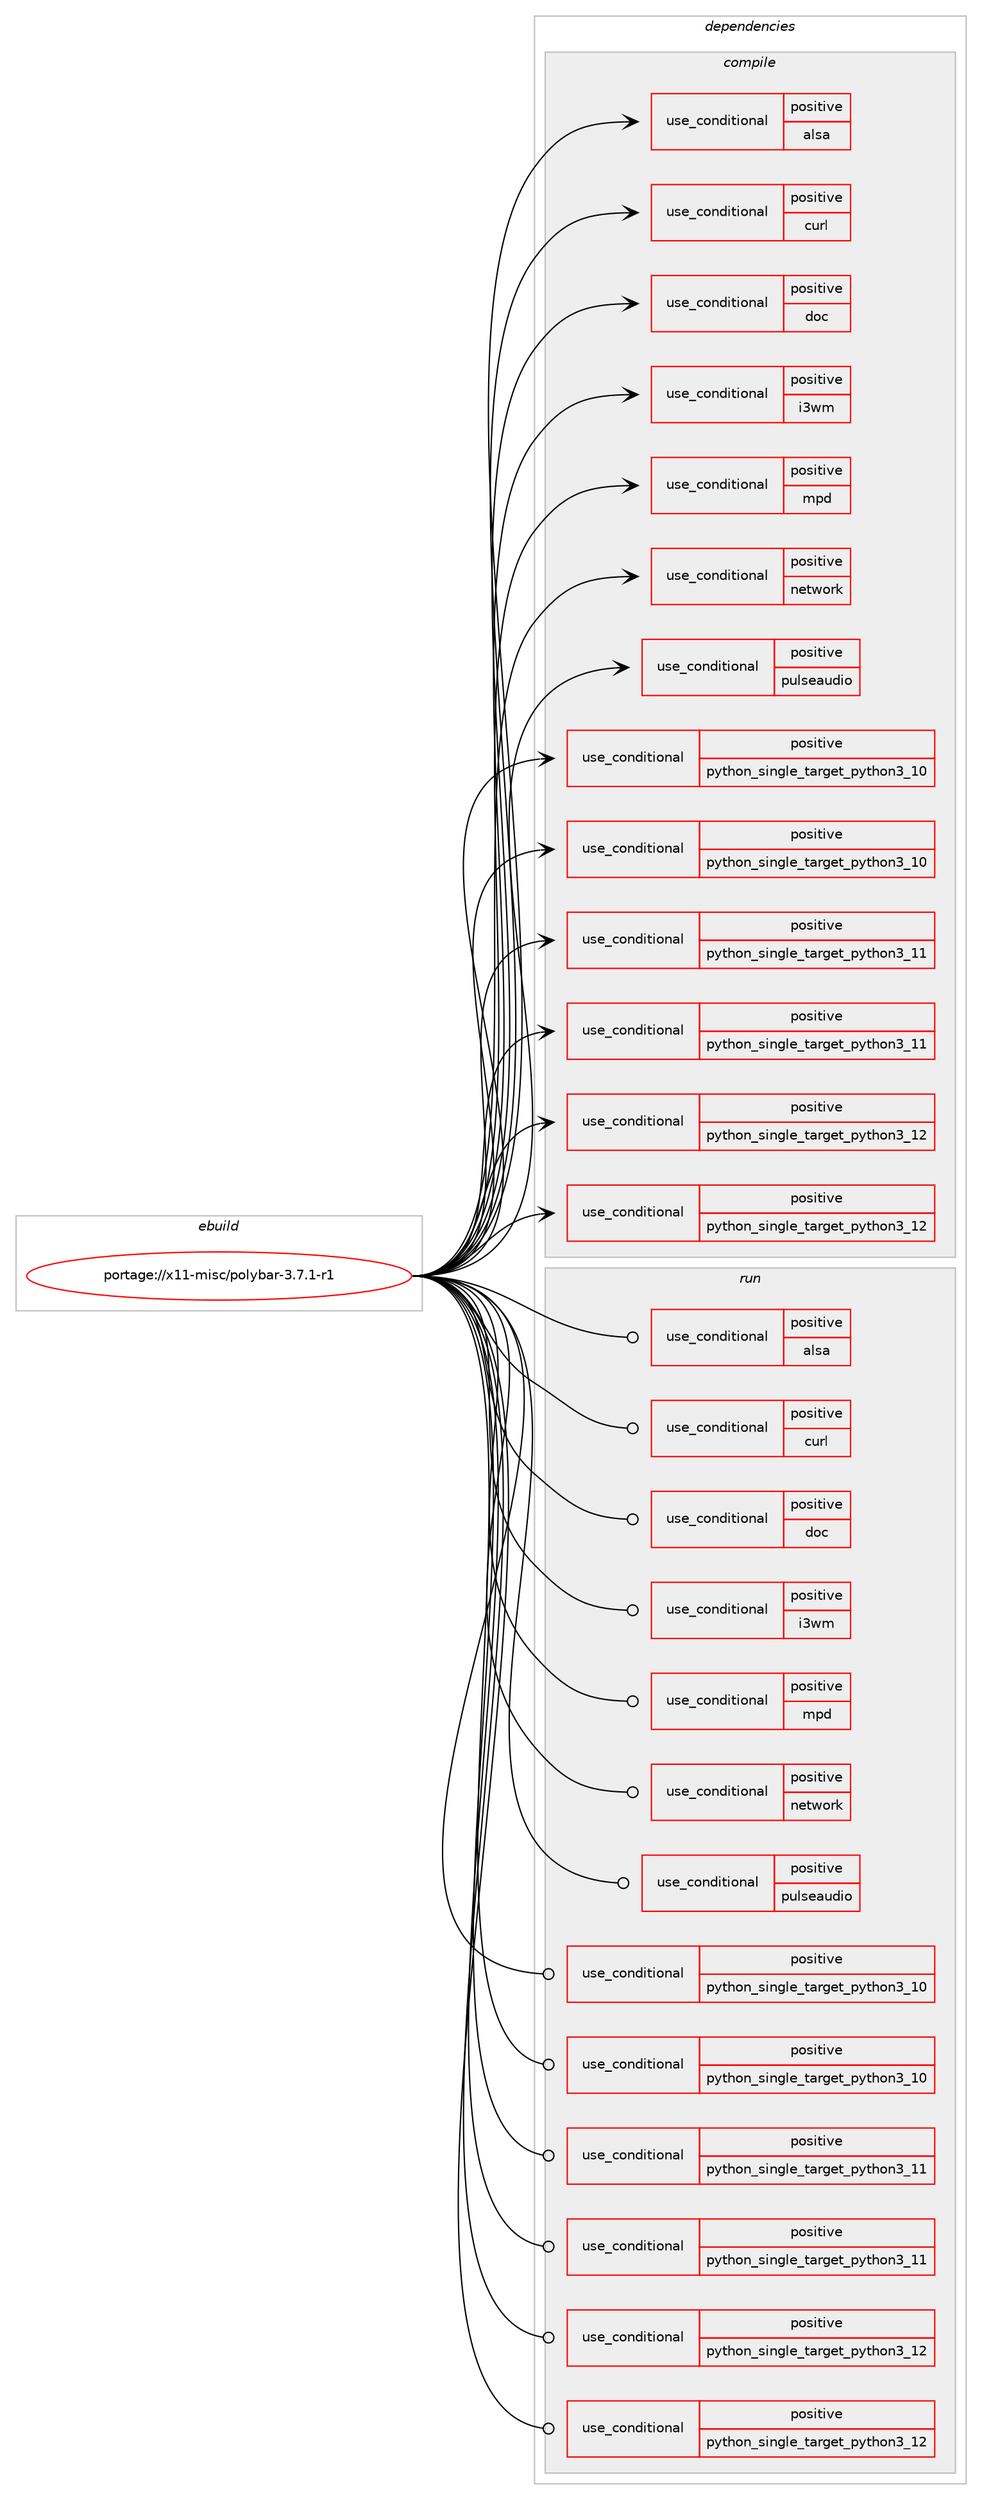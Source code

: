 digraph prolog {

# *************
# Graph options
# *************

newrank=true;
concentrate=true;
compound=true;
graph [rankdir=LR,fontname=Helvetica,fontsize=10,ranksep=1.5];#, ranksep=2.5, nodesep=0.2];
edge  [arrowhead=vee];
node  [fontname=Helvetica,fontsize=10];

# **********
# The ebuild
# **********

subgraph cluster_leftcol {
color=gray;
rank=same;
label=<<i>ebuild</i>>;
id [label="portage://x11-misc/polybar-3.7.1-r1", color=red, width=4, href="../x11-misc/polybar-3.7.1-r1.svg"];
}

# ****************
# The dependencies
# ****************

subgraph cluster_midcol {
color=gray;
label=<<i>dependencies</i>>;
subgraph cluster_compile {
fillcolor="#eeeeee";
style=filled;
label=<<i>compile</i>>;
subgraph cond13032 {
dependency18999 [label=<<TABLE BORDER="0" CELLBORDER="1" CELLSPACING="0" CELLPADDING="4"><TR><TD ROWSPAN="3" CELLPADDING="10">use_conditional</TD></TR><TR><TD>positive</TD></TR><TR><TD>alsa</TD></TR></TABLE>>, shape=none, color=red];
# *** BEGIN UNKNOWN DEPENDENCY TYPE (TODO) ***
# dependency18999 -> package_dependency(portage://x11-misc/polybar-3.7.1-r1,install,no,media-libs,alsa-lib,none,[,,],[],[])
# *** END UNKNOWN DEPENDENCY TYPE (TODO) ***

}
id:e -> dependency18999:w [weight=20,style="solid",arrowhead="vee"];
subgraph cond13033 {
dependency19000 [label=<<TABLE BORDER="0" CELLBORDER="1" CELLSPACING="0" CELLPADDING="4"><TR><TD ROWSPAN="3" CELLPADDING="10">use_conditional</TD></TR><TR><TD>positive</TD></TR><TR><TD>curl</TD></TR></TABLE>>, shape=none, color=red];
# *** BEGIN UNKNOWN DEPENDENCY TYPE (TODO) ***
# dependency19000 -> package_dependency(portage://x11-misc/polybar-3.7.1-r1,install,no,net-misc,curl,none,[,,],[],[])
# *** END UNKNOWN DEPENDENCY TYPE (TODO) ***

}
id:e -> dependency19000:w [weight=20,style="solid",arrowhead="vee"];
subgraph cond13034 {
dependency19001 [label=<<TABLE BORDER="0" CELLBORDER="1" CELLSPACING="0" CELLPADDING="4"><TR><TD ROWSPAN="3" CELLPADDING="10">use_conditional</TD></TR><TR><TD>positive</TD></TR><TR><TD>doc</TD></TR></TABLE>>, shape=none, color=red];
# *** BEGIN UNKNOWN DEPENDENCY TYPE (TODO) ***
# dependency19001 -> package_dependency(portage://x11-misc/polybar-3.7.1-r1,install,no,dev-python,sphinx,none,[,,],[],[])
# *** END UNKNOWN DEPENDENCY TYPE (TODO) ***

}
id:e -> dependency19001:w [weight=20,style="solid",arrowhead="vee"];
subgraph cond13035 {
dependency19002 [label=<<TABLE BORDER="0" CELLBORDER="1" CELLSPACING="0" CELLPADDING="4"><TR><TD ROWSPAN="3" CELLPADDING="10">use_conditional</TD></TR><TR><TD>positive</TD></TR><TR><TD>i3wm</TD></TR></TABLE>>, shape=none, color=red];
# *** BEGIN UNKNOWN DEPENDENCY TYPE (TODO) ***
# dependency19002 -> package_dependency(portage://x11-misc/polybar-3.7.1-r1,install,no,dev-libs,jsoncpp,none,[,,],any_same_slot,[])
# *** END UNKNOWN DEPENDENCY TYPE (TODO) ***

# *** BEGIN UNKNOWN DEPENDENCY TYPE (TODO) ***
# dependency19002 -> package_dependency(portage://x11-misc/polybar-3.7.1-r1,install,no,x11-wm,i3,none,[,,],[],[])
# *** END UNKNOWN DEPENDENCY TYPE (TODO) ***

}
id:e -> dependency19002:w [weight=20,style="solid",arrowhead="vee"];
subgraph cond13036 {
dependency19003 [label=<<TABLE BORDER="0" CELLBORDER="1" CELLSPACING="0" CELLPADDING="4"><TR><TD ROWSPAN="3" CELLPADDING="10">use_conditional</TD></TR><TR><TD>positive</TD></TR><TR><TD>mpd</TD></TR></TABLE>>, shape=none, color=red];
# *** BEGIN UNKNOWN DEPENDENCY TYPE (TODO) ***
# dependency19003 -> package_dependency(portage://x11-misc/polybar-3.7.1-r1,install,no,media-libs,libmpdclient,none,[,,],[],[])
# *** END UNKNOWN DEPENDENCY TYPE (TODO) ***

}
id:e -> dependency19003:w [weight=20,style="solid",arrowhead="vee"];
subgraph cond13037 {
dependency19004 [label=<<TABLE BORDER="0" CELLBORDER="1" CELLSPACING="0" CELLPADDING="4"><TR><TD ROWSPAN="3" CELLPADDING="10">use_conditional</TD></TR><TR><TD>positive</TD></TR><TR><TD>network</TD></TR></TABLE>>, shape=none, color=red];
# *** BEGIN UNKNOWN DEPENDENCY TYPE (TODO) ***
# dependency19004 -> package_dependency(portage://x11-misc/polybar-3.7.1-r1,install,no,dev-libs,libnl,none,[,,],[slot(3)],[])
# *** END UNKNOWN DEPENDENCY TYPE (TODO) ***

}
id:e -> dependency19004:w [weight=20,style="solid",arrowhead="vee"];
subgraph cond13038 {
dependency19005 [label=<<TABLE BORDER="0" CELLBORDER="1" CELLSPACING="0" CELLPADDING="4"><TR><TD ROWSPAN="3" CELLPADDING="10">use_conditional</TD></TR><TR><TD>positive</TD></TR><TR><TD>pulseaudio</TD></TR></TABLE>>, shape=none, color=red];
# *** BEGIN UNKNOWN DEPENDENCY TYPE (TODO) ***
# dependency19005 -> package_dependency(portage://x11-misc/polybar-3.7.1-r1,install,no,media-libs,libpulse,none,[,,],[],[])
# *** END UNKNOWN DEPENDENCY TYPE (TODO) ***

}
id:e -> dependency19005:w [weight=20,style="solid",arrowhead="vee"];
subgraph cond13039 {
dependency19006 [label=<<TABLE BORDER="0" CELLBORDER="1" CELLSPACING="0" CELLPADDING="4"><TR><TD ROWSPAN="3" CELLPADDING="10">use_conditional</TD></TR><TR><TD>positive</TD></TR><TR><TD>python_single_target_python3_10</TD></TR></TABLE>>, shape=none, color=red];
# *** BEGIN UNKNOWN DEPENDENCY TYPE (TODO) ***
# dependency19006 -> package_dependency(portage://x11-misc/polybar-3.7.1-r1,install,no,dev-lang,python,none,[,,],[slot(3.10)],[])
# *** END UNKNOWN DEPENDENCY TYPE (TODO) ***

}
id:e -> dependency19006:w [weight=20,style="solid",arrowhead="vee"];
subgraph cond13040 {
dependency19007 [label=<<TABLE BORDER="0" CELLBORDER="1" CELLSPACING="0" CELLPADDING="4"><TR><TD ROWSPAN="3" CELLPADDING="10">use_conditional</TD></TR><TR><TD>positive</TD></TR><TR><TD>python_single_target_python3_10</TD></TR></TABLE>>, shape=none, color=red];
# *** BEGIN UNKNOWN DEPENDENCY TYPE (TODO) ***
# dependency19007 -> package_dependency(portage://x11-misc/polybar-3.7.1-r1,install,no,x11-base,xcb-proto,none,[,,],[],[use(enable(python_targets_python3_10),negative)])
# *** END UNKNOWN DEPENDENCY TYPE (TODO) ***

}
id:e -> dependency19007:w [weight=20,style="solid",arrowhead="vee"];
subgraph cond13041 {
dependency19008 [label=<<TABLE BORDER="0" CELLBORDER="1" CELLSPACING="0" CELLPADDING="4"><TR><TD ROWSPAN="3" CELLPADDING="10">use_conditional</TD></TR><TR><TD>positive</TD></TR><TR><TD>python_single_target_python3_11</TD></TR></TABLE>>, shape=none, color=red];
# *** BEGIN UNKNOWN DEPENDENCY TYPE (TODO) ***
# dependency19008 -> package_dependency(portage://x11-misc/polybar-3.7.1-r1,install,no,dev-lang,python,none,[,,],[slot(3.11)],[])
# *** END UNKNOWN DEPENDENCY TYPE (TODO) ***

}
id:e -> dependency19008:w [weight=20,style="solid",arrowhead="vee"];
subgraph cond13042 {
dependency19009 [label=<<TABLE BORDER="0" CELLBORDER="1" CELLSPACING="0" CELLPADDING="4"><TR><TD ROWSPAN="3" CELLPADDING="10">use_conditional</TD></TR><TR><TD>positive</TD></TR><TR><TD>python_single_target_python3_11</TD></TR></TABLE>>, shape=none, color=red];
# *** BEGIN UNKNOWN DEPENDENCY TYPE (TODO) ***
# dependency19009 -> package_dependency(portage://x11-misc/polybar-3.7.1-r1,install,no,x11-base,xcb-proto,none,[,,],[],[use(enable(python_targets_python3_11),negative)])
# *** END UNKNOWN DEPENDENCY TYPE (TODO) ***

}
id:e -> dependency19009:w [weight=20,style="solid",arrowhead="vee"];
subgraph cond13043 {
dependency19010 [label=<<TABLE BORDER="0" CELLBORDER="1" CELLSPACING="0" CELLPADDING="4"><TR><TD ROWSPAN="3" CELLPADDING="10">use_conditional</TD></TR><TR><TD>positive</TD></TR><TR><TD>python_single_target_python3_12</TD></TR></TABLE>>, shape=none, color=red];
# *** BEGIN UNKNOWN DEPENDENCY TYPE (TODO) ***
# dependency19010 -> package_dependency(portage://x11-misc/polybar-3.7.1-r1,install,no,dev-lang,python,none,[,,],[slot(3.12)],[])
# *** END UNKNOWN DEPENDENCY TYPE (TODO) ***

}
id:e -> dependency19010:w [weight=20,style="solid",arrowhead="vee"];
subgraph cond13044 {
dependency19011 [label=<<TABLE BORDER="0" CELLBORDER="1" CELLSPACING="0" CELLPADDING="4"><TR><TD ROWSPAN="3" CELLPADDING="10">use_conditional</TD></TR><TR><TD>positive</TD></TR><TR><TD>python_single_target_python3_12</TD></TR></TABLE>>, shape=none, color=red];
# *** BEGIN UNKNOWN DEPENDENCY TYPE (TODO) ***
# dependency19011 -> package_dependency(portage://x11-misc/polybar-3.7.1-r1,install,no,x11-base,xcb-proto,none,[,,],[],[use(enable(python_targets_python3_12),negative)])
# *** END UNKNOWN DEPENDENCY TYPE (TODO) ***

}
id:e -> dependency19011:w [weight=20,style="solid",arrowhead="vee"];
# *** BEGIN UNKNOWN DEPENDENCY TYPE (TODO) ***
# id -> package_dependency(portage://x11-misc/polybar-3.7.1-r1,install,no,dev-libs,libuv,none,[,,],any_same_slot,[])
# *** END UNKNOWN DEPENDENCY TYPE (TODO) ***

# *** BEGIN UNKNOWN DEPENDENCY TYPE (TODO) ***
# id -> package_dependency(portage://x11-misc/polybar-3.7.1-r1,install,no,media-libs,fontconfig,none,[,,],[],[])
# *** END UNKNOWN DEPENDENCY TYPE (TODO) ***

# *** BEGIN UNKNOWN DEPENDENCY TYPE (TODO) ***
# id -> package_dependency(portage://x11-misc/polybar-3.7.1-r1,install,no,media-libs,freetype,none,[,,],[],[])
# *** END UNKNOWN DEPENDENCY TYPE (TODO) ***

# *** BEGIN UNKNOWN DEPENDENCY TYPE (TODO) ***
# id -> package_dependency(portage://x11-misc/polybar-3.7.1-r1,install,no,x11-base,xorg-proto,none,[,,],[],[])
# *** END UNKNOWN DEPENDENCY TYPE (TODO) ***

# *** BEGIN UNKNOWN DEPENDENCY TYPE (TODO) ***
# id -> package_dependency(portage://x11-misc/polybar-3.7.1-r1,install,no,x11-libs,cairo,none,[,,],[],[use(enable(X),none),use(enable(xcb),positive)])
# *** END UNKNOWN DEPENDENCY TYPE (TODO) ***

# *** BEGIN UNKNOWN DEPENDENCY TYPE (TODO) ***
# id -> package_dependency(portage://x11-misc/polybar-3.7.1-r1,install,no,x11-libs,libxcb,none,[,,],any_same_slot,[])
# *** END UNKNOWN DEPENDENCY TYPE (TODO) ***

# *** BEGIN UNKNOWN DEPENDENCY TYPE (TODO) ***
# id -> package_dependency(portage://x11-misc/polybar-3.7.1-r1,install,no,x11-libs,xcb-util,none,[,,],[],[])
# *** END UNKNOWN DEPENDENCY TYPE (TODO) ***

# *** BEGIN UNKNOWN DEPENDENCY TYPE (TODO) ***
# id -> package_dependency(portage://x11-misc/polybar-3.7.1-r1,install,no,x11-libs,xcb-util-cursor,none,[,,],[],[])
# *** END UNKNOWN DEPENDENCY TYPE (TODO) ***

# *** BEGIN UNKNOWN DEPENDENCY TYPE (TODO) ***
# id -> package_dependency(portage://x11-misc/polybar-3.7.1-r1,install,no,x11-libs,xcb-util-image,none,[,,],[],[])
# *** END UNKNOWN DEPENDENCY TYPE (TODO) ***

# *** BEGIN UNKNOWN DEPENDENCY TYPE (TODO) ***
# id -> package_dependency(portage://x11-misc/polybar-3.7.1-r1,install,no,x11-libs,xcb-util-wm,none,[,,],[],[])
# *** END UNKNOWN DEPENDENCY TYPE (TODO) ***

# *** BEGIN UNKNOWN DEPENDENCY TYPE (TODO) ***
# id -> package_dependency(portage://x11-misc/polybar-3.7.1-r1,install,no,x11-libs,xcb-util-xrm,none,[,,],[],[])
# *** END UNKNOWN DEPENDENCY TYPE (TODO) ***

}
subgraph cluster_compileandrun {
fillcolor="#eeeeee";
style=filled;
label=<<i>compile and run</i>>;
}
subgraph cluster_run {
fillcolor="#eeeeee";
style=filled;
label=<<i>run</i>>;
subgraph cond13045 {
dependency19012 [label=<<TABLE BORDER="0" CELLBORDER="1" CELLSPACING="0" CELLPADDING="4"><TR><TD ROWSPAN="3" CELLPADDING="10">use_conditional</TD></TR><TR><TD>positive</TD></TR><TR><TD>alsa</TD></TR></TABLE>>, shape=none, color=red];
# *** BEGIN UNKNOWN DEPENDENCY TYPE (TODO) ***
# dependency19012 -> package_dependency(portage://x11-misc/polybar-3.7.1-r1,run,no,media-libs,alsa-lib,none,[,,],[],[])
# *** END UNKNOWN DEPENDENCY TYPE (TODO) ***

}
id:e -> dependency19012:w [weight=20,style="solid",arrowhead="odot"];
subgraph cond13046 {
dependency19013 [label=<<TABLE BORDER="0" CELLBORDER="1" CELLSPACING="0" CELLPADDING="4"><TR><TD ROWSPAN="3" CELLPADDING="10">use_conditional</TD></TR><TR><TD>positive</TD></TR><TR><TD>curl</TD></TR></TABLE>>, shape=none, color=red];
# *** BEGIN UNKNOWN DEPENDENCY TYPE (TODO) ***
# dependency19013 -> package_dependency(portage://x11-misc/polybar-3.7.1-r1,run,no,net-misc,curl,none,[,,],[],[])
# *** END UNKNOWN DEPENDENCY TYPE (TODO) ***

}
id:e -> dependency19013:w [weight=20,style="solid",arrowhead="odot"];
subgraph cond13047 {
dependency19014 [label=<<TABLE BORDER="0" CELLBORDER="1" CELLSPACING="0" CELLPADDING="4"><TR><TD ROWSPAN="3" CELLPADDING="10">use_conditional</TD></TR><TR><TD>positive</TD></TR><TR><TD>doc</TD></TR></TABLE>>, shape=none, color=red];
# *** BEGIN UNKNOWN DEPENDENCY TYPE (TODO) ***
# dependency19014 -> package_dependency(portage://x11-misc/polybar-3.7.1-r1,run,no,dev-python,sphinx,none,[,,],[],[])
# *** END UNKNOWN DEPENDENCY TYPE (TODO) ***

}
id:e -> dependency19014:w [weight=20,style="solid",arrowhead="odot"];
subgraph cond13048 {
dependency19015 [label=<<TABLE BORDER="0" CELLBORDER="1" CELLSPACING="0" CELLPADDING="4"><TR><TD ROWSPAN="3" CELLPADDING="10">use_conditional</TD></TR><TR><TD>positive</TD></TR><TR><TD>i3wm</TD></TR></TABLE>>, shape=none, color=red];
# *** BEGIN UNKNOWN DEPENDENCY TYPE (TODO) ***
# dependency19015 -> package_dependency(portage://x11-misc/polybar-3.7.1-r1,run,no,dev-libs,jsoncpp,none,[,,],any_same_slot,[])
# *** END UNKNOWN DEPENDENCY TYPE (TODO) ***

# *** BEGIN UNKNOWN DEPENDENCY TYPE (TODO) ***
# dependency19015 -> package_dependency(portage://x11-misc/polybar-3.7.1-r1,run,no,x11-wm,i3,none,[,,],[],[])
# *** END UNKNOWN DEPENDENCY TYPE (TODO) ***

}
id:e -> dependency19015:w [weight=20,style="solid",arrowhead="odot"];
subgraph cond13049 {
dependency19016 [label=<<TABLE BORDER="0" CELLBORDER="1" CELLSPACING="0" CELLPADDING="4"><TR><TD ROWSPAN="3" CELLPADDING="10">use_conditional</TD></TR><TR><TD>positive</TD></TR><TR><TD>mpd</TD></TR></TABLE>>, shape=none, color=red];
# *** BEGIN UNKNOWN DEPENDENCY TYPE (TODO) ***
# dependency19016 -> package_dependency(portage://x11-misc/polybar-3.7.1-r1,run,no,media-libs,libmpdclient,none,[,,],[],[])
# *** END UNKNOWN DEPENDENCY TYPE (TODO) ***

}
id:e -> dependency19016:w [weight=20,style="solid",arrowhead="odot"];
subgraph cond13050 {
dependency19017 [label=<<TABLE BORDER="0" CELLBORDER="1" CELLSPACING="0" CELLPADDING="4"><TR><TD ROWSPAN="3" CELLPADDING="10">use_conditional</TD></TR><TR><TD>positive</TD></TR><TR><TD>network</TD></TR></TABLE>>, shape=none, color=red];
# *** BEGIN UNKNOWN DEPENDENCY TYPE (TODO) ***
# dependency19017 -> package_dependency(portage://x11-misc/polybar-3.7.1-r1,run,no,dev-libs,libnl,none,[,,],[slot(3)],[])
# *** END UNKNOWN DEPENDENCY TYPE (TODO) ***

}
id:e -> dependency19017:w [weight=20,style="solid",arrowhead="odot"];
subgraph cond13051 {
dependency19018 [label=<<TABLE BORDER="0" CELLBORDER="1" CELLSPACING="0" CELLPADDING="4"><TR><TD ROWSPAN="3" CELLPADDING="10">use_conditional</TD></TR><TR><TD>positive</TD></TR><TR><TD>pulseaudio</TD></TR></TABLE>>, shape=none, color=red];
# *** BEGIN UNKNOWN DEPENDENCY TYPE (TODO) ***
# dependency19018 -> package_dependency(portage://x11-misc/polybar-3.7.1-r1,run,no,media-libs,libpulse,none,[,,],[],[])
# *** END UNKNOWN DEPENDENCY TYPE (TODO) ***

}
id:e -> dependency19018:w [weight=20,style="solid",arrowhead="odot"];
subgraph cond13052 {
dependency19019 [label=<<TABLE BORDER="0" CELLBORDER="1" CELLSPACING="0" CELLPADDING="4"><TR><TD ROWSPAN="3" CELLPADDING="10">use_conditional</TD></TR><TR><TD>positive</TD></TR><TR><TD>python_single_target_python3_10</TD></TR></TABLE>>, shape=none, color=red];
# *** BEGIN UNKNOWN DEPENDENCY TYPE (TODO) ***
# dependency19019 -> package_dependency(portage://x11-misc/polybar-3.7.1-r1,run,no,dev-lang,python,none,[,,],[slot(3.10)],[])
# *** END UNKNOWN DEPENDENCY TYPE (TODO) ***

}
id:e -> dependency19019:w [weight=20,style="solid",arrowhead="odot"];
subgraph cond13053 {
dependency19020 [label=<<TABLE BORDER="0" CELLBORDER="1" CELLSPACING="0" CELLPADDING="4"><TR><TD ROWSPAN="3" CELLPADDING="10">use_conditional</TD></TR><TR><TD>positive</TD></TR><TR><TD>python_single_target_python3_10</TD></TR></TABLE>>, shape=none, color=red];
# *** BEGIN UNKNOWN DEPENDENCY TYPE (TODO) ***
# dependency19020 -> package_dependency(portage://x11-misc/polybar-3.7.1-r1,run,no,x11-base,xcb-proto,none,[,,],[],[use(enable(python_targets_python3_10),negative)])
# *** END UNKNOWN DEPENDENCY TYPE (TODO) ***

}
id:e -> dependency19020:w [weight=20,style="solid",arrowhead="odot"];
subgraph cond13054 {
dependency19021 [label=<<TABLE BORDER="0" CELLBORDER="1" CELLSPACING="0" CELLPADDING="4"><TR><TD ROWSPAN="3" CELLPADDING="10">use_conditional</TD></TR><TR><TD>positive</TD></TR><TR><TD>python_single_target_python3_11</TD></TR></TABLE>>, shape=none, color=red];
# *** BEGIN UNKNOWN DEPENDENCY TYPE (TODO) ***
# dependency19021 -> package_dependency(portage://x11-misc/polybar-3.7.1-r1,run,no,dev-lang,python,none,[,,],[slot(3.11)],[])
# *** END UNKNOWN DEPENDENCY TYPE (TODO) ***

}
id:e -> dependency19021:w [weight=20,style="solid",arrowhead="odot"];
subgraph cond13055 {
dependency19022 [label=<<TABLE BORDER="0" CELLBORDER="1" CELLSPACING="0" CELLPADDING="4"><TR><TD ROWSPAN="3" CELLPADDING="10">use_conditional</TD></TR><TR><TD>positive</TD></TR><TR><TD>python_single_target_python3_11</TD></TR></TABLE>>, shape=none, color=red];
# *** BEGIN UNKNOWN DEPENDENCY TYPE (TODO) ***
# dependency19022 -> package_dependency(portage://x11-misc/polybar-3.7.1-r1,run,no,x11-base,xcb-proto,none,[,,],[],[use(enable(python_targets_python3_11),negative)])
# *** END UNKNOWN DEPENDENCY TYPE (TODO) ***

}
id:e -> dependency19022:w [weight=20,style="solid",arrowhead="odot"];
subgraph cond13056 {
dependency19023 [label=<<TABLE BORDER="0" CELLBORDER="1" CELLSPACING="0" CELLPADDING="4"><TR><TD ROWSPAN="3" CELLPADDING="10">use_conditional</TD></TR><TR><TD>positive</TD></TR><TR><TD>python_single_target_python3_12</TD></TR></TABLE>>, shape=none, color=red];
# *** BEGIN UNKNOWN DEPENDENCY TYPE (TODO) ***
# dependency19023 -> package_dependency(portage://x11-misc/polybar-3.7.1-r1,run,no,dev-lang,python,none,[,,],[slot(3.12)],[])
# *** END UNKNOWN DEPENDENCY TYPE (TODO) ***

}
id:e -> dependency19023:w [weight=20,style="solid",arrowhead="odot"];
subgraph cond13057 {
dependency19024 [label=<<TABLE BORDER="0" CELLBORDER="1" CELLSPACING="0" CELLPADDING="4"><TR><TD ROWSPAN="3" CELLPADDING="10">use_conditional</TD></TR><TR><TD>positive</TD></TR><TR><TD>python_single_target_python3_12</TD></TR></TABLE>>, shape=none, color=red];
# *** BEGIN UNKNOWN DEPENDENCY TYPE (TODO) ***
# dependency19024 -> package_dependency(portage://x11-misc/polybar-3.7.1-r1,run,no,x11-base,xcb-proto,none,[,,],[],[use(enable(python_targets_python3_12),negative)])
# *** END UNKNOWN DEPENDENCY TYPE (TODO) ***

}
id:e -> dependency19024:w [weight=20,style="solid",arrowhead="odot"];
# *** BEGIN UNKNOWN DEPENDENCY TYPE (TODO) ***
# id -> package_dependency(portage://x11-misc/polybar-3.7.1-r1,run,no,dev-libs,libuv,none,[,,],any_same_slot,[])
# *** END UNKNOWN DEPENDENCY TYPE (TODO) ***

# *** BEGIN UNKNOWN DEPENDENCY TYPE (TODO) ***
# id -> package_dependency(portage://x11-misc/polybar-3.7.1-r1,run,no,media-libs,fontconfig,none,[,,],[],[])
# *** END UNKNOWN DEPENDENCY TYPE (TODO) ***

# *** BEGIN UNKNOWN DEPENDENCY TYPE (TODO) ***
# id -> package_dependency(portage://x11-misc/polybar-3.7.1-r1,run,no,media-libs,freetype,none,[,,],[],[])
# *** END UNKNOWN DEPENDENCY TYPE (TODO) ***

# *** BEGIN UNKNOWN DEPENDENCY TYPE (TODO) ***
# id -> package_dependency(portage://x11-misc/polybar-3.7.1-r1,run,no,x11-base,xorg-proto,none,[,,],[],[])
# *** END UNKNOWN DEPENDENCY TYPE (TODO) ***

# *** BEGIN UNKNOWN DEPENDENCY TYPE (TODO) ***
# id -> package_dependency(portage://x11-misc/polybar-3.7.1-r1,run,no,x11-libs,cairo,none,[,,],[],[use(enable(X),none),use(enable(xcb),positive)])
# *** END UNKNOWN DEPENDENCY TYPE (TODO) ***

# *** BEGIN UNKNOWN DEPENDENCY TYPE (TODO) ***
# id -> package_dependency(portage://x11-misc/polybar-3.7.1-r1,run,no,x11-libs,libxcb,none,[,,],any_same_slot,[])
# *** END UNKNOWN DEPENDENCY TYPE (TODO) ***

# *** BEGIN UNKNOWN DEPENDENCY TYPE (TODO) ***
# id -> package_dependency(portage://x11-misc/polybar-3.7.1-r1,run,no,x11-libs,xcb-util,none,[,,],[],[])
# *** END UNKNOWN DEPENDENCY TYPE (TODO) ***

# *** BEGIN UNKNOWN DEPENDENCY TYPE (TODO) ***
# id -> package_dependency(portage://x11-misc/polybar-3.7.1-r1,run,no,x11-libs,xcb-util-cursor,none,[,,],[],[])
# *** END UNKNOWN DEPENDENCY TYPE (TODO) ***

# *** BEGIN UNKNOWN DEPENDENCY TYPE (TODO) ***
# id -> package_dependency(portage://x11-misc/polybar-3.7.1-r1,run,no,x11-libs,xcb-util-image,none,[,,],[],[])
# *** END UNKNOWN DEPENDENCY TYPE (TODO) ***

# *** BEGIN UNKNOWN DEPENDENCY TYPE (TODO) ***
# id -> package_dependency(portage://x11-misc/polybar-3.7.1-r1,run,no,x11-libs,xcb-util-wm,none,[,,],[],[])
# *** END UNKNOWN DEPENDENCY TYPE (TODO) ***

# *** BEGIN UNKNOWN DEPENDENCY TYPE (TODO) ***
# id -> package_dependency(portage://x11-misc/polybar-3.7.1-r1,run,no,x11-libs,xcb-util-xrm,none,[,,],[],[])
# *** END UNKNOWN DEPENDENCY TYPE (TODO) ***

}
}

# **************
# The candidates
# **************

subgraph cluster_choices {
rank=same;
color=gray;
label=<<i>candidates</i>>;

}

}
